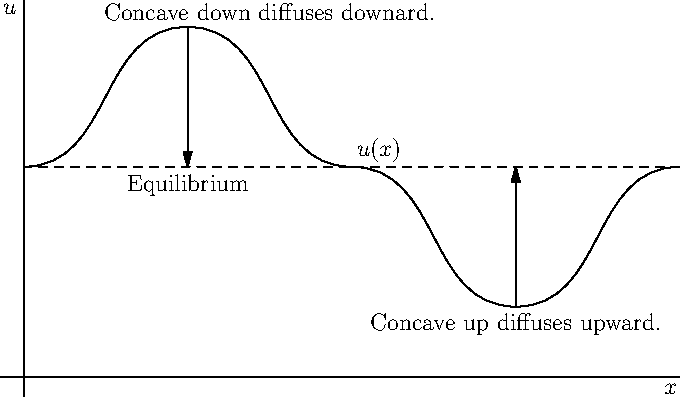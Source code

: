 size(12cm,7cm,IgnoreAspect);
import graph;
xaxis("$x$");
yaxis("$u$");

draw((0,3){E}..{E}(2,5){E}..{E}(4,3){E}..{E}(6,1){E}..{E}(8,3));

draw((0,3)--(8,3),dashed);

draw((2,5)--(2,3),Arrow);
draw((6,1)--(6,3),Arrow);

label("Concave down diffuses downard.",(3,5),N);
label("Concave up diffuses upward.",(6,1),S);
label("$u(x)$",(4,3),NE);
label("Equilibrium",(2,3),S);
